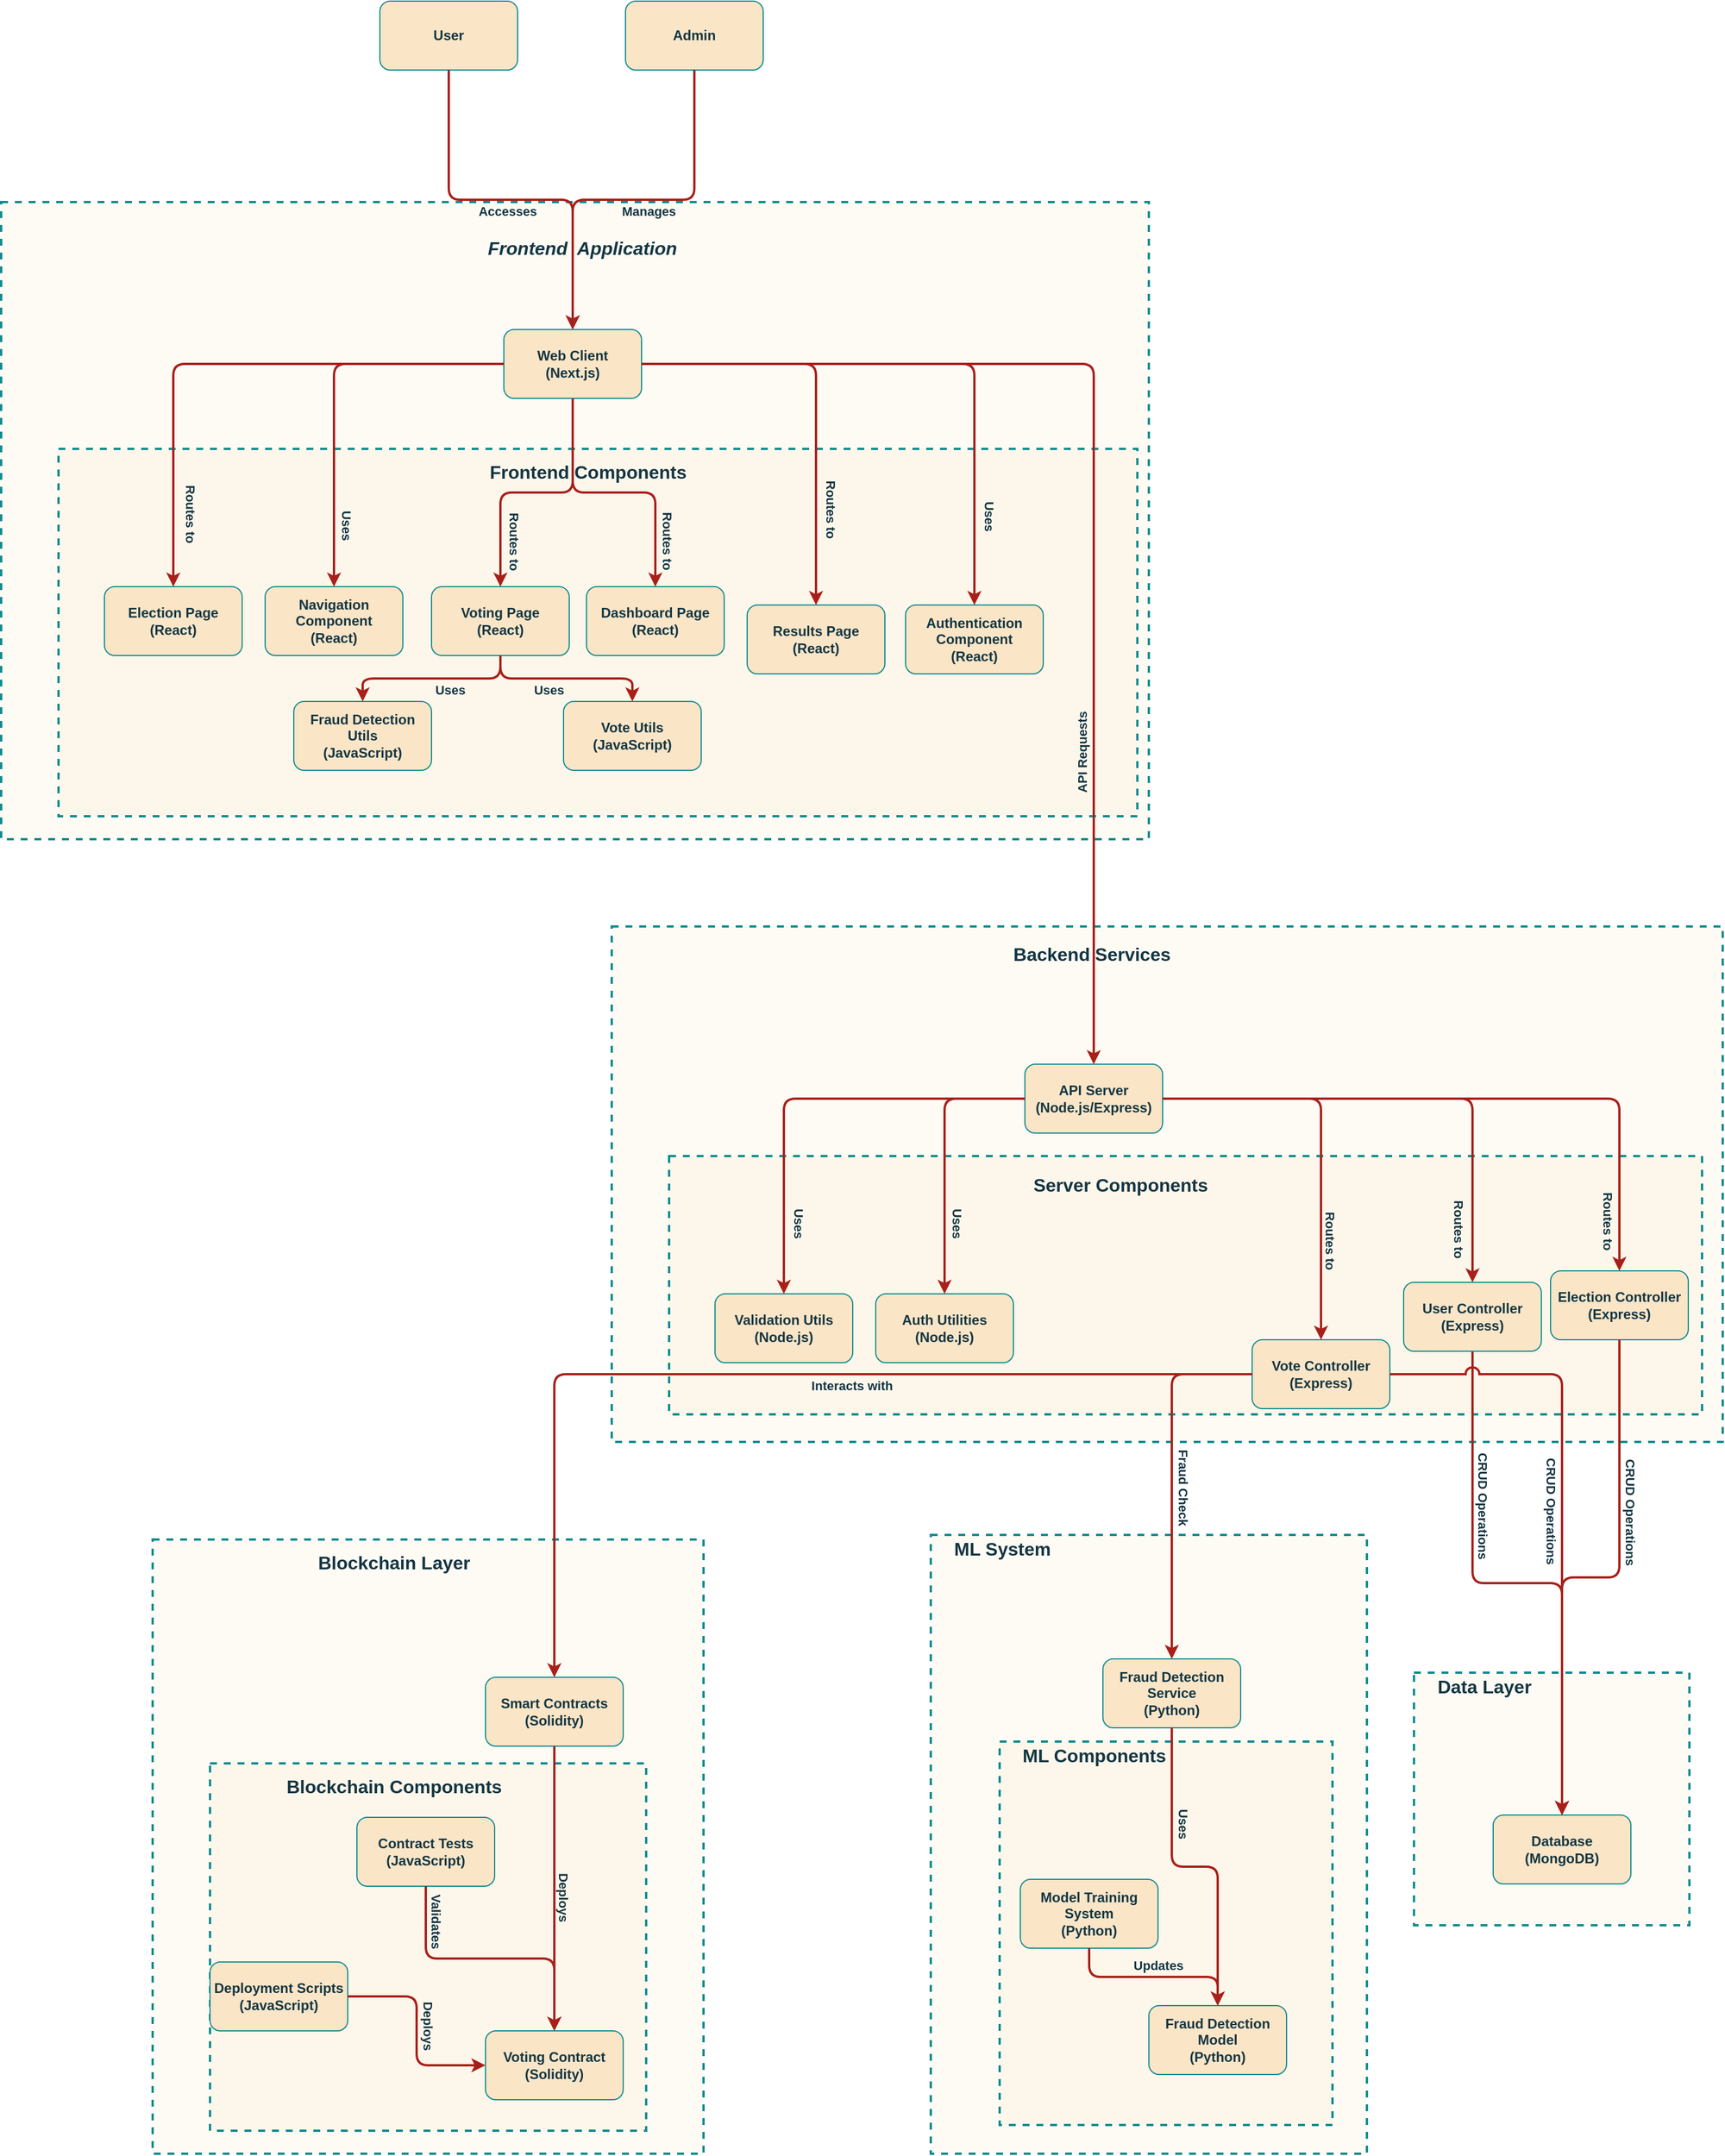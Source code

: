 <mxfile version="26.0.5">
  <diagram id="codeviz-diagram" name="System Diagram">
    <mxGraphModel dx="1750" dy="870" grid="1" gridSize="10" guides="1" tooltips="1" connect="1" arrows="1" fold="1" page="1" pageScale="1" pageWidth="827" pageHeight="1169" math="0" shadow="0" adaptiveColors="simple">
      <root>
        <mxCell id="0" />
        <mxCell id="1" parent="0" />
        <mxCell id="subGraph1" value="" style="html=1;whiteSpace=wrap;container=1;fillColor=#FAE5C7;strokeColor=#0F8B8D;dashed=1;fillOpacity=20;strokeWidth=2;containerType=none;recursiveResize=0;movable=1;resizable=1;autosize=0;dropTarget=0;labelBackgroundColor=none;fontColor=#143642;fontStyle=1" parent="1" vertex="1">
          <mxGeometry x="130" y="399" width="1000" height="555" as="geometry" />
        </mxCell>
        <mxCell id="subGraph0" value="" style="html=1;whiteSpace=wrap;container=1;fillColor=#FAE5C7;strokeColor=#0F8B8D;dashed=1;fillOpacity=20;strokeWidth=2;containerType=none;recursiveResize=0;movable=1;resizable=1;autosize=0;dropTarget=0;labelBackgroundColor=none;fontColor=#143642;fontStyle=1" parent="subGraph1" vertex="1">
          <mxGeometry x="50" y="215" width="940" height="320" as="geometry" />
        </mxCell>
        <mxCell id="AuthComponent" value="Authentication Component&lt;br&gt;(React)" style="rounded=1;whiteSpace=wrap;html=1;fillColor=#FAE5C7;labelBackgroundColor=none;strokeColor=#0F8B8D;fontColor=#143642;fontStyle=1" parent="subGraph0" vertex="1">
          <mxGeometry x="738" y="136" width="120" height="60" as="geometry" />
        </mxCell>
        <mxCell id="DashboardPage" value="Dashboard Page&lt;br&gt;(React)" style="rounded=1;whiteSpace=wrap;html=1;fillColor=#FAE5C7;labelBackgroundColor=none;strokeColor=#0F8B8D;fontColor=#143642;fontStyle=1" parent="subGraph0" vertex="1">
          <mxGeometry x="460" y="120" width="120" height="60" as="geometry" />
        </mxCell>
        <mxCell id="ElectionPage" value="Election Page&lt;br&gt;(React)" style="rounded=1;whiteSpace=wrap;html=1;fillColor=#FAE5C7;labelBackgroundColor=none;strokeColor=#0F8B8D;fontColor=#143642;fontStyle=1" parent="subGraph0" vertex="1">
          <mxGeometry x="40" y="120" width="120" height="60" as="geometry" />
        </mxCell>
        <mxCell id="FraudDetection" value="Fraud Detection Utils&lt;br&gt;(JavaScript)" style="rounded=1;whiteSpace=wrap;html=1;fillColor=#FAE5C7;labelBackgroundColor=none;strokeColor=#0F8B8D;fontColor=#143642;fontStyle=1" parent="subGraph0" vertex="1">
          <mxGeometry x="205" y="220" width="120" height="60" as="geometry" />
        </mxCell>
        <mxCell id="NavComponent" value="Navigation Component&lt;br&gt;(React)" style="rounded=1;whiteSpace=wrap;html=1;fillColor=#FAE5C7;labelBackgroundColor=none;strokeColor=#0F8B8D;fontColor=#143642;fontStyle=1" parent="subGraph0" vertex="1">
          <mxGeometry x="180" y="120" width="120" height="60" as="geometry" />
        </mxCell>
        <mxCell id="ResultsPage" value="Results Page&lt;br&gt;(React)" style="rounded=1;whiteSpace=wrap;html=1;fillColor=#FAE5C7;labelBackgroundColor=none;strokeColor=#0F8B8D;fontColor=#143642;fontStyle=1" parent="subGraph0" vertex="1">
          <mxGeometry x="600" y="136" width="120" height="60" as="geometry" />
        </mxCell>
        <mxCell id="VotePage" value="Voting Page&lt;br&gt;(React)" style="rounded=1;whiteSpace=wrap;html=1;fillColor=#FAE5C7;labelBackgroundColor=none;strokeColor=#0F8B8D;fontColor=#143642;fontStyle=1" parent="subGraph0" vertex="1">
          <mxGeometry x="325" y="120" width="120" height="60" as="geometry" />
        </mxCell>
        <mxCell id="VoteUtils" value="Vote Utils&lt;br&gt;(JavaScript)" style="rounded=1;whiteSpace=wrap;html=1;fillColor=#FAE5C7;labelBackgroundColor=none;strokeColor=#0F8B8D;fontColor=#143642;fontStyle=1" parent="subGraph0" vertex="1">
          <mxGeometry x="440" y="220" width="120" height="60" as="geometry" />
        </mxCell>
        <mxCell id="subGraph0_label" value="&lt;font style=&quot;font-size: 16px;&quot;&gt;Frontend Components&lt;/font&gt;" style="edgeLabel;html=1;align=center;verticalAlign=middle;resizable=0;labelBackgroundColor=none;spacing=5;fontColor=#143642;fontStyle=1" parent="subGraph1" vertex="1">
          <mxGeometry x="79" y="223" width="864" height="24" as="geometry" />
        </mxCell>
        <mxCell id="ClientApp" value="Web Client&lt;br&gt;(Next.js)" style="rounded=1;whiteSpace=wrap;html=1;fillColor=#FAE5C7;labelBackgroundColor=none;strokeColor=#0F8B8D;fontColor=#143642;fontStyle=1" parent="subGraph1" vertex="1">
          <mxGeometry x="438" y="111" width="120" height="60" as="geometry" />
        </mxCell>
        <mxCell id="subGraph1_label" value="&lt;font style=&quot;font-size: 16px;&quot;&gt;&lt;i&gt;Frontend&amp;nbsp; Application&lt;/i&gt;&lt;/font&gt;" style="edgeLabel;html=1;align=center;verticalAlign=middle;resizable=0;labelBackgroundColor=none;spacing=5;fontColor=#143642;fontStyle=1" parent="1" vertex="1">
          <mxGeometry x="174" y="427" width="924" height="24" as="geometry" />
        </mxCell>
        <mxCell id="subGraph3" value="" style="html=1;whiteSpace=wrap;container=1;fillColor=#FAE5C7;strokeColor=#0F8B8D;dashed=1;fillOpacity=20;strokeWidth=2;containerType=none;recursiveResize=0;movable=1;resizable=1;autosize=0;dropTarget=0;labelBackgroundColor=none;fontColor=#143642;fontStyle=1" parent="1" vertex="1">
          <mxGeometry x="662" y="1030" width="968" height="449" as="geometry" />
        </mxCell>
        <mxCell id="subGraph2" value="" style="html=1;whiteSpace=wrap;container=1;fillColor=#FAE5C7;strokeColor=#0F8B8D;dashed=1;fillOpacity=20;strokeWidth=2;containerType=none;recursiveResize=0;movable=1;resizable=1;autosize=0;dropTarget=0;labelBackgroundColor=none;fontColor=#143642;fontStyle=1" parent="subGraph3" vertex="1">
          <mxGeometry x="50" y="200" width="900" height="225" as="geometry" />
        </mxCell>
        <mxCell id="AuthUtils" value="Auth Utilities&lt;br&gt;(Node.js)" style="rounded=1;whiteSpace=wrap;html=1;fillColor=#FAE5C7;labelBackgroundColor=none;strokeColor=#0F8B8D;fontColor=#143642;fontStyle=1" parent="subGraph2" vertex="1">
          <mxGeometry x="180" y="120" width="120" height="60" as="geometry" />
        </mxCell>
        <mxCell id="ElectionController" value="Election Controller&lt;br&gt;(Express)" style="rounded=1;whiteSpace=wrap;html=1;fillColor=#FAE5C7;labelBackgroundColor=none;strokeColor=#0F8B8D;fontColor=#143642;fontStyle=1" parent="subGraph2" vertex="1">
          <mxGeometry x="768" y="100" width="120" height="60" as="geometry" />
        </mxCell>
        <mxCell id="ValidationUtils" value="Validation Utils&lt;br&gt;(Node.js)" style="rounded=1;whiteSpace=wrap;html=1;fillColor=#FAE5C7;labelBackgroundColor=none;strokeColor=#0F8B8D;fontColor=#143642;fontStyle=1" parent="subGraph2" vertex="1">
          <mxGeometry x="40" y="120" width="120" height="60" as="geometry" />
        </mxCell>
        <mxCell id="VoteController" value="Vote Controller&lt;br&gt;(Express)" style="rounded=1;whiteSpace=wrap;html=1;fillColor=#FAE5C7;labelBackgroundColor=none;strokeColor=#0F8B8D;fontColor=#143642;fontStyle=1" parent="subGraph2" vertex="1">
          <mxGeometry x="508" y="160" width="120" height="60" as="geometry" />
        </mxCell>
        <mxCell id="subGraph2_label" value="&lt;font style=&quot;font-size: 16px;&quot;&gt;Server Components&lt;/font&gt;" style="edgeLabel;html=1;align=center;verticalAlign=middle;resizable=0;labelBackgroundColor=none;spacing=5;fontColor=#143642;fontStyle=1" parent="subGraph3" vertex="1">
          <mxGeometry x="81" y="213" width="724" height="24" as="geometry" />
        </mxCell>
        <mxCell id="APIServer" value="API Server&lt;br&gt;(Node.js/Express)" style="rounded=1;whiteSpace=wrap;html=1;fillColor=#FAE5C7;labelBackgroundColor=none;strokeColor=#0F8B8D;fontColor=#143642;fontStyle=1" parent="subGraph3" vertex="1">
          <mxGeometry x="360" y="120" width="120" height="60" as="geometry" />
        </mxCell>
        <mxCell id="subGraph3_label" value="&lt;font style=&quot;font-size: 16px;&quot;&gt;Backend Services&lt;/font&gt;" style="edgeLabel;html=1;align=center;verticalAlign=middle;resizable=0;labelBackgroundColor=none;spacing=5;fontColor=#143642;fontStyle=1" parent="1" vertex="1">
          <mxGeometry x="688" y="1042" width="784" height="24" as="geometry" />
        </mxCell>
        <mxCell id="subGraph5" value="" style="html=1;whiteSpace=wrap;container=1;fillColor=#FAE5C7;strokeColor=#0F8B8D;dashed=1;fillOpacity=20;strokeWidth=2;containerType=none;recursiveResize=0;movable=1;resizable=1;autosize=0;dropTarget=0;labelBackgroundColor=none;fontColor=#143642;fontStyle=1" parent="1" vertex="1">
          <mxGeometry x="262" y="1564" width="480" height="535" as="geometry" />
        </mxCell>
        <mxCell id="subGraph4" value="" style="html=1;whiteSpace=wrap;container=1;fillColor=#FAE5C7;strokeColor=#0F8B8D;dashed=1;fillOpacity=20;strokeWidth=2;containerType=none;recursiveResize=0;movable=1;resizable=1;autosize=0;dropTarget=0;labelBackgroundColor=none;fontColor=#143642;fontStyle=1" parent="subGraph5" vertex="1">
          <mxGeometry x="50" y="195" width="380" height="320" as="geometry" />
        </mxCell>
        <mxCell id="ContractTests" value="Contract Tests&lt;br&gt;(JavaScript)" style="rounded=1;whiteSpace=wrap;html=1;fillColor=#FAE5C7;labelBackgroundColor=none;strokeColor=#0F8B8D;fontColor=#143642;fontStyle=1" parent="subGraph4" vertex="1">
          <mxGeometry x="128" y="47" width="120" height="60" as="geometry" />
        </mxCell>
        <mxCell id="DeployScripts" value="Deployment Scripts&lt;br&gt;(JavaScript)" style="rounded=1;whiteSpace=wrap;html=1;fillColor=#FAE5C7;labelBackgroundColor=none;strokeColor=#0F8B8D;fontColor=#143642;fontStyle=1" parent="subGraph4" vertex="1">
          <mxGeometry y="173" width="120" height="60" as="geometry" />
        </mxCell>
        <mxCell id="VotingContract" value="Voting Contract&lt;br&gt;(Solidity)" style="rounded=1;whiteSpace=wrap;html=1;fillColor=#FAE5C7;labelBackgroundColor=none;strokeColor=#0F8B8D;fontColor=#143642;fontStyle=1" parent="subGraph4" vertex="1">
          <mxGeometry x="240" y="233" width="120" height="60" as="geometry" />
        </mxCell>
        <mxCell id="subGraph4_label" value="&lt;font style=&quot;font-size: 16px;&quot;&gt;Blockchain Components&lt;/font&gt;" style="edgeLabel;html=1;align=center;verticalAlign=middle;resizable=0;labelBackgroundColor=none;spacing=5;fontColor=#143642;fontStyle=1" parent="subGraph5" vertex="1">
          <mxGeometry x="58" y="203" width="304" height="24" as="geometry" />
        </mxCell>
        <mxCell id="SmartContracts" value="Smart Contracts&lt;br&gt;(Solidity)" style="rounded=1;whiteSpace=wrap;html=1;fillColor=#FAE5C7;labelBackgroundColor=none;strokeColor=#0F8B8D;fontColor=#143642;fontStyle=1" parent="subGraph5" vertex="1">
          <mxGeometry x="290" y="120" width="120" height="60" as="geometry" />
        </mxCell>
        <mxCell id="subGraph5_label" value="&lt;font style=&quot;font-size: 16px;&quot;&gt;Blockchain Layer&lt;/font&gt;" style="edgeLabel;html=1;align=center;verticalAlign=middle;resizable=0;labelBackgroundColor=none;spacing=5;fontColor=#143642;fontStyle=1" parent="1" vertex="1">
          <mxGeometry x="270" y="1572" width="404" height="24" as="geometry" />
        </mxCell>
        <mxCell id="subGraph7" value="" style="html=1;whiteSpace=wrap;container=1;fillColor=#FAE5C7;strokeColor=#0F8B8D;dashed=1;fillOpacity=20;strokeWidth=2;containerType=none;recursiveResize=0;movable=1;resizable=1;autosize=0;dropTarget=0;labelBackgroundColor=none;fontColor=#143642;fontStyle=1" parent="1" vertex="1">
          <mxGeometry x="940" y="1560" width="380" height="539" as="geometry" />
        </mxCell>
        <mxCell id="subGraph6" value="" style="html=1;whiteSpace=wrap;container=1;fillColor=#FAE5C7;strokeColor=#0F8B8D;dashed=1;fillOpacity=20;strokeWidth=2;containerType=none;recursiveResize=0;movable=1;resizable=1;autosize=0;dropTarget=0;labelBackgroundColor=none;fontColor=#143642;fontStyle=1" parent="subGraph7" vertex="1">
          <mxGeometry x="60" y="180" width="290" height="334" as="geometry" />
        </mxCell>
        <mxCell id="FraudModel" value="Fraud Detection Model&lt;br&gt;(Python)" style="rounded=1;whiteSpace=wrap;html=1;fillColor=#FAE5C7;labelBackgroundColor=none;strokeColor=#0F8B8D;fontColor=#143642;fontStyle=1" parent="subGraph6" vertex="1">
          <mxGeometry x="130" y="230" width="120" height="60" as="geometry" />
        </mxCell>
        <mxCell id="ModelTraining" value="Model Training System&lt;br&gt;(Python)" style="rounded=1;whiteSpace=wrap;html=1;fillColor=#FAE5C7;labelBackgroundColor=none;strokeColor=#0F8B8D;fontColor=#143642;fontStyle=1" parent="subGraph6" vertex="1">
          <mxGeometry x="18" y="120" width="120" height="60" as="geometry" />
        </mxCell>
        <mxCell id="subGraph6_label" value="&lt;font style=&quot;font-size: 16px;&quot;&gt;ML Components&lt;/font&gt;" style="edgeLabel;html=1;align=center;verticalAlign=middle;resizable=0;labelBackgroundColor=none;spacing=5;fontColor=#143642;fontStyle=1" parent="subGraph7" vertex="1">
          <mxGeometry x="50" y="180" width="184" height="24" as="geometry" />
        </mxCell>
        <mxCell id="MLService" value="Fraud Detection Service&lt;br&gt;(Python)" style="rounded=1;whiteSpace=wrap;html=1;fillColor=#FAE5C7;labelBackgroundColor=none;strokeColor=#0F8B8D;fontColor=#143642;fontStyle=1" parent="subGraph7" vertex="1">
          <mxGeometry x="150" y="108" width="120" height="60" as="geometry" />
        </mxCell>
        <mxCell id="y_iDRGgZpkiOHUyYzfrQ-3" style="edgeStyle=orthogonalEdgeStyle;rounded=0;orthogonalLoop=1;jettySize=auto;html=1;exitX=0.5;exitY=1;exitDx=0;exitDy=0;strokeColor=#A8201A;fontColor=#143642;fillColor=#FAE5C7;" edge="1" parent="subGraph7" source="subGraph6_label" target="subGraph6_label">
          <mxGeometry relative="1" as="geometry" />
        </mxCell>
        <mxCell id="subGraph7_label" value="&lt;font style=&quot;font-size: 16px;&quot;&gt;ML System&lt;/font&gt;" style="edgeLabel;html=1;align=center;verticalAlign=middle;resizable=0;labelBackgroundColor=none;spacing=5;fontColor=#143642;fontStyle=1" parent="1" vertex="1">
          <mxGeometry x="870" y="1560" width="264" height="24" as="geometry" />
        </mxCell>
        <mxCell id="subGraph8" value="" style="html=1;whiteSpace=wrap;container=1;fillColor=#FAE5C7;strokeColor=#0F8B8D;dashed=1;fillOpacity=20;strokeWidth=2;containerType=none;recursiveResize=0;movable=1;resizable=1;autosize=0;dropTarget=0;labelBackgroundColor=none;fontColor=#143642;fontStyle=1" parent="1" vertex="1">
          <mxGeometry x="1361" y="1680" width="240" height="220" as="geometry" />
        </mxCell>
        <mxCell id="Database" value="Database&lt;br&gt;(MongoDB)" style="rounded=1;whiteSpace=wrap;html=1;fillColor=#FAE5C7;labelBackgroundColor=none;strokeColor=#0F8B8D;fontColor=#143642;fontStyle=1" parent="subGraph8" vertex="1">
          <mxGeometry x="69" y="124" width="120" height="60" as="geometry" />
        </mxCell>
        <mxCell id="subGraph8_label" value="&lt;font style=&quot;font-size: 16px;&quot;&gt;Data Layer&lt;/font&gt;" style="edgeLabel;html=1;align=center;verticalAlign=middle;resizable=0;labelBackgroundColor=none;spacing=5;fontColor=#143642;fontStyle=1" parent="1" vertex="1">
          <mxGeometry x="1340" y="1680" width="164" height="24" as="geometry" />
        </mxCell>
        <mxCell id="Admin" value="Admin" style="rounded=1;whiteSpace=wrap;html=1;fillColor=#FAE5C7;labelBackgroundColor=none;strokeColor=#0F8B8D;fontColor=#143642;fontStyle=1" parent="1" vertex="1">
          <mxGeometry x="674" y="224" width="120" height="60" as="geometry" />
        </mxCell>
        <mxCell id="User" value="User" style="rounded=1;whiteSpace=wrap;html=1;fillColor=#FAE5C7;labelBackgroundColor=none;strokeColor=#0F8B8D;fontColor=#143642;fontStyle=1" parent="1" vertex="1">
          <mxGeometry x="460" y="224" width="120" height="60" as="geometry" />
        </mxCell>
        <mxCell id="edge-L_Admin_ClientApp_1" style="edgeStyle=orthogonalEdgeStyle;rounded=1;orthogonalLoop=1;jettySize=auto;html=1;strokeColor=#A8201A;strokeWidth=2;jumpStyle=arc;jumpSize=10;spacing=15;labelBackgroundColor=none;labelBorderColor=none;fontColor=default;fontStyle=1" parent="1" source="Admin" target="ClientApp" edge="1">
          <mxGeometry relative="1" as="geometry" />
        </mxCell>
        <mxCell id="edge-L_Admin_ClientApp_1_label" value="Manages" style="edgeLabel;html=1;align=center;verticalAlign=middle;resizable=0;points=[];labelBackgroundColor=none;fontColor=#143642;fontStyle=1" parent="edge-L_Admin_ClientApp_1" vertex="1" connectable="0">
          <mxGeometry x="-0.2" y="10" relative="1" as="geometry">
            <mxPoint x="-20" as="offset" />
          </mxGeometry>
        </mxCell>
        <mxCell id="edge-L_APIServer_AuthUtils_14" style="edgeStyle=orthogonalEdgeStyle;rounded=1;orthogonalLoop=1;jettySize=auto;html=1;strokeColor=#A8201A;strokeWidth=2;jumpStyle=arc;jumpSize=10;spacing=15;labelBackgroundColor=none;labelBorderColor=none;fontColor=default;fontStyle=1" parent="1" source="APIServer" target="AuthUtils" edge="1">
          <mxGeometry relative="1" as="geometry" />
        </mxCell>
        <mxCell id="edge-L_APIServer_AuthUtils_14_label" value="Uses" style="edgeLabel;html=1;align=center;verticalAlign=middle;resizable=0;points=[];labelBackgroundColor=none;fontColor=#143642;fontStyle=1;rotation=90;" parent="edge-L_APIServer_AuthUtils_14" vertex="1" connectable="0">
          <mxGeometry x="-0.2" y="10" relative="1" as="geometry">
            <mxPoint x="1" y="82" as="offset" />
          </mxGeometry>
        </mxCell>
        <mxCell id="edge-L_APIServer_ElectionController_12" style="edgeStyle=orthogonalEdgeStyle;rounded=1;orthogonalLoop=1;jettySize=auto;html=1;strokeColor=#A8201A;strokeWidth=2;jumpStyle=arc;jumpSize=10;spacing=15;labelBackgroundColor=none;labelBorderColor=none;fontColor=default;fontStyle=1" parent="1" source="APIServer" target="ElectionController" edge="1">
          <mxGeometry relative="1" as="geometry" />
        </mxCell>
        <mxCell id="edge-L_APIServer_ElectionController_12_label" value="Routes to" style="edgeLabel;html=1;align=center;verticalAlign=middle;resizable=0;points=[];labelBackgroundColor=none;fontColor=#143642;fontStyle=1;rotation=90;" parent="edge-L_APIServer_ElectionController_12" vertex="1" connectable="0">
          <mxGeometry x="-0.2" y="10" relative="1" as="geometry">
            <mxPoint x="169" y="116" as="offset" />
          </mxGeometry>
        </mxCell>
        <mxCell id="edge-L_APIServer_UserController_11" style="edgeStyle=orthogonalEdgeStyle;rounded=1;orthogonalLoop=1;jettySize=auto;html=1;strokeColor=#A8201A;strokeWidth=2;jumpStyle=arc;jumpSize=10;spacing=15;labelBackgroundColor=none;labelBorderColor=none;fontColor=default;fontStyle=1" parent="1" source="APIServer" target="UserController" edge="1">
          <mxGeometry relative="1" as="geometry" />
        </mxCell>
        <mxCell id="edge-L_APIServer_UserController_11_label" value="Routes to" style="edgeLabel;html=1;align=center;verticalAlign=middle;resizable=0;points=[];labelBackgroundColor=none;fontColor=#143642;fontStyle=1;rotation=90;" parent="edge-L_APIServer_UserController_11" vertex="1" connectable="0">
          <mxGeometry x="-0.2" y="10" relative="1" as="geometry">
            <mxPoint x="86" y="123" as="offset" />
          </mxGeometry>
        </mxCell>
        <mxCell id="edge-L_APIServer_ValidationUtils_15" style="edgeStyle=orthogonalEdgeStyle;rounded=1;orthogonalLoop=1;jettySize=auto;html=1;strokeColor=#A8201A;strokeWidth=2;jumpStyle=arc;jumpSize=10;spacing=15;labelBackgroundColor=none;labelBorderColor=none;fontColor=default;fontStyle=1" parent="1" source="APIServer" target="ValidationUtils" edge="1">
          <mxGeometry relative="1" as="geometry" />
        </mxCell>
        <mxCell id="edge-L_APIServer_ValidationUtils_15_label" value="Uses" style="edgeLabel;html=1;align=center;verticalAlign=middle;resizable=0;points=[];labelBackgroundColor=none;fontColor=#143642;fontStyle=1;rotation=90;" parent="edge-L_APIServer_ValidationUtils_15" vertex="1" connectable="0">
          <mxGeometry x="-0.2" y="10" relative="1" as="geometry">
            <mxPoint x="-45" y="98" as="offset" />
          </mxGeometry>
        </mxCell>
        <mxCell id="edge-L_APIServer_VoteController_13" style="edgeStyle=orthogonalEdgeStyle;rounded=1;orthogonalLoop=1;jettySize=auto;html=1;strokeColor=#A8201A;strokeWidth=2;jumpStyle=arc;jumpSize=10;spacing=15;labelBackgroundColor=none;labelBorderColor=none;fontColor=default;fontStyle=1" parent="1" source="APIServer" target="VoteController" edge="1">
          <mxGeometry relative="1" as="geometry" />
        </mxCell>
        <mxCell id="edge-L_APIServer_VoteController_13_label" value="Routes to" style="edgeLabel;html=1;align=center;verticalAlign=middle;resizable=0;points=[];labelBackgroundColor=none;fontColor=#143642;fontStyle=1;rotation=90;" parent="edge-L_APIServer_VoteController_13" vertex="1" connectable="0">
          <mxGeometry x="-0.2" y="10" relative="1" as="geometry">
            <mxPoint x="-2" y="122" as="offset" />
          </mxGeometry>
        </mxCell>
        <mxCell id="edge-L_ClientApp_APIServer_10" style="edgeStyle=orthogonalEdgeStyle;rounded=1;orthogonalLoop=1;jettySize=auto;html=1;strokeColor=#A8201A;strokeWidth=2;jumpStyle=arc;jumpSize=10;spacing=15;labelBackgroundColor=none;labelBorderColor=none;fontColor=default;fontStyle=1" parent="1" source="ClientApp" target="APIServer" edge="1">
          <mxGeometry relative="1" as="geometry" />
        </mxCell>
        <mxCell id="edge-L_ClientApp_APIServer_10_label" value="API Requests" style="edgeLabel;html=1;align=center;verticalAlign=middle;resizable=0;points=[];labelBackgroundColor=none;fontColor=#143642;rotation=-90;fontStyle=1" parent="edge-L_ClientApp_APIServer_10" vertex="1" connectable="0">
          <mxGeometry x="-0.2" y="10" relative="1" as="geometry">
            <mxPoint x="-20" y="331" as="offset" />
          </mxGeometry>
        </mxCell>
        <mxCell id="edge-L_ClientApp_AuthComponent_3" style="edgeStyle=orthogonalEdgeStyle;rounded=1;orthogonalLoop=1;jettySize=auto;html=1;strokeColor=#A8201A;strokeWidth=2;jumpStyle=arc;jumpSize=10;spacing=15;labelBackgroundColor=none;labelBorderColor=none;fontColor=default;fontStyle=1" parent="1" source="ClientApp" target="AuthComponent" edge="1">
          <mxGeometry relative="1" as="geometry" />
        </mxCell>
        <mxCell id="edge-L_ClientApp_AuthComponent_3_label" value="Uses" style="edgeLabel;html=1;align=center;verticalAlign=middle;resizable=0;points=[];labelBackgroundColor=none;fontColor=#143642;rotation=90;fontStyle=1" parent="edge-L_ClientApp_AuthComponent_3" vertex="1" connectable="0">
          <mxGeometry x="-0.2" y="10" relative="1" as="geometry">
            <mxPoint x="103" y="142" as="offset" />
          </mxGeometry>
        </mxCell>
        <mxCell id="edge-L_ClientApp_DashboardPage_4" style="edgeStyle=orthogonalEdgeStyle;rounded=1;orthogonalLoop=1;jettySize=auto;html=1;strokeColor=#A8201A;strokeWidth=2;jumpStyle=arc;jumpSize=10;spacing=15;labelBackgroundColor=none;labelBorderColor=none;fontColor=default;fontStyle=1" parent="1" source="ClientApp" target="DashboardPage" edge="1">
          <mxGeometry relative="1" as="geometry" />
        </mxCell>
        <mxCell id="edge-L_ClientApp_DashboardPage_4_label" value="Routes to" style="edgeLabel;html=1;align=center;verticalAlign=middle;resizable=0;points=[];labelBackgroundColor=none;fontColor=#143642;rotation=90;fontStyle=1" parent="edge-L_ClientApp_DashboardPage_4" vertex="1" connectable="0">
          <mxGeometry x="-0.2" y="10" relative="1" as="geometry">
            <mxPoint x="70" y="52" as="offset" />
          </mxGeometry>
        </mxCell>
        <mxCell id="edge-L_ClientApp_ElectionPage_5" style="edgeStyle=orthogonalEdgeStyle;rounded=1;orthogonalLoop=1;jettySize=auto;html=1;strokeColor=#A8201A;strokeWidth=2;jumpStyle=arc;jumpSize=10;spacing=15;labelBackgroundColor=none;labelBorderColor=none;fontColor=default;fontStyle=1" parent="1" source="ClientApp" target="ElectionPage" edge="1">
          <mxGeometry relative="1" as="geometry" />
        </mxCell>
        <mxCell id="edge-L_ClientApp_ElectionPage_5_label" value="Routes to" style="edgeLabel;html=1;align=center;verticalAlign=middle;resizable=0;points=[];labelBackgroundColor=none;fontColor=#143642;fontStyle=1;rotation=90;" parent="edge-L_ClientApp_ElectionPage_5" vertex="1" connectable="0">
          <mxGeometry x="-0.2" y="10" relative="1" as="geometry">
            <mxPoint x="-80" y="120" as="offset" />
          </mxGeometry>
        </mxCell>
        <mxCell id="edge-L_ClientApp_NavComponent_2" style="edgeStyle=orthogonalEdgeStyle;rounded=1;orthogonalLoop=1;jettySize=auto;html=1;strokeColor=#A8201A;strokeWidth=2;jumpStyle=arc;jumpSize=10;spacing=15;labelBackgroundColor=none;labelBorderColor=none;fontColor=default;fontStyle=1" parent="1" source="ClientApp" target="NavComponent" edge="1">
          <mxGeometry relative="1" as="geometry" />
        </mxCell>
        <mxCell id="edge-L_ClientApp_NavComponent_2_label" value="Uses" style="edgeLabel;html=1;align=center;verticalAlign=middle;resizable=0;points=[];labelBackgroundColor=none;fontColor=#143642;fontStyle=1;rotation=90;" parent="edge-L_ClientApp_NavComponent_2" vertex="1" connectable="0">
          <mxGeometry x="-0.2" y="10" relative="1" as="geometry">
            <mxPoint y="130" as="offset" />
          </mxGeometry>
        </mxCell>
        <mxCell id="edge-L_ClientApp_ResultsPage_7" style="edgeStyle=orthogonalEdgeStyle;rounded=1;orthogonalLoop=1;jettySize=auto;html=1;strokeColor=#A8201A;strokeWidth=2;jumpStyle=arc;jumpSize=10;spacing=15;labelBackgroundColor=none;labelBorderColor=none;fontColor=default;fontStyle=1" parent="1" source="ClientApp" target="ResultsPage" edge="1">
          <mxGeometry relative="1" as="geometry" />
        </mxCell>
        <mxCell id="edge-L_ClientApp_ResultsPage_7_label" value="Routes to" style="edgeLabel;html=1;align=center;verticalAlign=middle;resizable=0;points=[];labelBackgroundColor=none;fontColor=#143642;rotation=90;fontStyle=1" parent="edge-L_ClientApp_ResultsPage_7" vertex="1" connectable="0">
          <mxGeometry x="-0.2" y="10" relative="1" as="geometry">
            <mxPoint x="20" y="136" as="offset" />
          </mxGeometry>
        </mxCell>
        <mxCell id="edge-L_ClientApp_VotePage_6" style="edgeStyle=orthogonalEdgeStyle;rounded=1;orthogonalLoop=1;jettySize=auto;html=1;strokeColor=#A8201A;strokeWidth=2;jumpStyle=arc;jumpSize=10;spacing=15;labelBackgroundColor=none;labelBorderColor=none;fontColor=default;fontStyle=1" parent="1" source="ClientApp" target="VotePage" edge="1">
          <mxGeometry relative="1" as="geometry" />
        </mxCell>
        <mxCell id="edge-L_ClientApp_VotePage_6_label" value="Routes to" style="edgeLabel;html=1;align=center;verticalAlign=middle;resizable=0;points=[];labelBackgroundColor=none;fontColor=#143642;fontStyle=1;rotation=90;" parent="edge-L_ClientApp_VotePage_6" vertex="1" connectable="0">
          <mxGeometry x="-0.2" y="10" relative="1" as="geometry">
            <mxPoint x="-42" y="32" as="offset" />
          </mxGeometry>
        </mxCell>
        <mxCell id="edge-L_ContractTests_VotingContract_22" style="edgeStyle=orthogonalEdgeStyle;rounded=1;orthogonalLoop=1;jettySize=auto;html=1;strokeColor=#A8201A;strokeWidth=2;jumpStyle=arc;jumpSize=10;spacing=15;labelBackgroundColor=none;labelBorderColor=none;fontColor=default;fontStyle=1" parent="1" source="ContractTests" target="VotingContract" edge="1">
          <mxGeometry relative="1" as="geometry" />
        </mxCell>
        <mxCell id="edge-L_ContractTests_VotingContract_22_label" value="Validates" style="edgeLabel;html=1;align=center;verticalAlign=middle;resizable=0;points=[];labelBackgroundColor=none;fontColor=#143642;fontStyle=1;rotation=90;" parent="edge-L_ContractTests_VotingContract_22" vertex="1" connectable="0">
          <mxGeometry x="-0.2" y="10" relative="1" as="geometry">
            <mxPoint x="-23" y="-23" as="offset" />
          </mxGeometry>
        </mxCell>
        <mxCell id="edge-L_DeployScripts_VotingContract_21" style="edgeStyle=orthogonalEdgeStyle;rounded=1;orthogonalLoop=1;jettySize=auto;html=1;strokeColor=#A8201A;strokeWidth=2;jumpStyle=arc;jumpSize=10;spacing=15;labelBackgroundColor=none;labelBorderColor=none;fontColor=default;fontStyle=1" parent="1" source="DeployScripts" target="VotingContract" edge="1">
          <mxGeometry relative="1" as="geometry" />
        </mxCell>
        <mxCell id="edge-L_DeployScripts_VotingContract_21_label" value="Deploys" style="edgeLabel;html=1;align=center;verticalAlign=middle;resizable=0;points=[];labelBackgroundColor=none;fontColor=#143642;fontStyle=1;rotation=90;" parent="edge-L_DeployScripts_VotingContract_21" vertex="1" connectable="0">
          <mxGeometry x="-0.2" y="10" relative="1" as="geometry">
            <mxPoint y="13" as="offset" />
          </mxGeometry>
        </mxCell>
        <mxCell id="edge-L_ElectionController_Database_17" style="edgeStyle=orthogonalEdgeStyle;rounded=1;orthogonalLoop=1;jettySize=auto;html=1;strokeColor=#A8201A;strokeWidth=2;jumpStyle=arc;jumpSize=10;spacing=15;labelBackgroundColor=none;labelBorderColor=none;fontColor=default;fontStyle=1" parent="1" source="ElectionController" target="Database" edge="1">
          <mxGeometry relative="1" as="geometry" />
        </mxCell>
        <mxCell id="edge-L_ElectionController_Database_17_label" value="CRUD Operations" style="edgeLabel;html=1;align=center;verticalAlign=middle;resizable=0;points=[];labelBackgroundColor=none;fontColor=#143642;fontStyle=1;rotation=90;" parent="edge-L_ElectionController_Database_17" vertex="1" connectable="0">
          <mxGeometry x="-0.2" y="10" relative="1" as="geometry">
            <mxPoint y="-36" as="offset" />
          </mxGeometry>
        </mxCell>
        <mxCell id="edge-L_MLService_FraudModel_24" style="edgeStyle=orthogonalEdgeStyle;rounded=1;orthogonalLoop=1;jettySize=auto;html=1;strokeColor=#A8201A;strokeWidth=2;jumpStyle=arc;jumpSize=10;spacing=15;labelBackgroundColor=none;labelBorderColor=none;fontColor=default;fontStyle=1" parent="1" source="MLService" target="FraudModel" edge="1">
          <mxGeometry relative="1" as="geometry" />
        </mxCell>
        <mxCell id="edge-L_MLService_FraudModel_24_label" value="Uses" style="edgeLabel;html=1;align=center;verticalAlign=middle;resizable=0;points=[];labelBackgroundColor=none;fontColor=#143642;fontStyle=1;rotation=90;" parent="edge-L_MLService_FraudModel_24" vertex="1" connectable="0">
          <mxGeometry x="-0.2" y="10" relative="1" as="geometry">
            <mxPoint y="-30" as="offset" />
          </mxGeometry>
        </mxCell>
        <mxCell id="edge-L_ModelTraining_FraudModel_25" style="edgeStyle=orthogonalEdgeStyle;rounded=1;orthogonalLoop=1;jettySize=auto;html=1;strokeColor=#A8201A;strokeWidth=2;jumpStyle=arc;jumpSize=10;spacing=15;labelBackgroundColor=none;labelBorderColor=none;fontColor=default;fontStyle=1" parent="1" source="ModelTraining" target="FraudModel" edge="1">
          <mxGeometry relative="1" as="geometry" />
        </mxCell>
        <mxCell id="edge-L_ModelTraining_FraudModel_25_label" value="Updates" style="edgeLabel;html=1;align=center;verticalAlign=middle;resizable=0;points=[];labelBackgroundColor=none;fontColor=#143642;fontStyle=1;rotation=0;" parent="edge-L_ModelTraining_FraudModel_25" vertex="1" connectable="0">
          <mxGeometry x="-0.2" y="10" relative="1" as="geometry">
            <mxPoint x="20" as="offset" />
          </mxGeometry>
        </mxCell>
        <mxCell id="edge-L_SmartContracts_VotingContract_20" style="edgeStyle=orthogonalEdgeStyle;rounded=1;orthogonalLoop=1;jettySize=auto;html=1;strokeColor=#A8201A;strokeWidth=2;jumpStyle=arc;jumpSize=10;spacing=15;labelBackgroundColor=none;labelBorderColor=none;fontColor=default;fontStyle=1" parent="1" source="SmartContracts" target="VotingContract" edge="1">
          <mxGeometry relative="1" as="geometry" />
        </mxCell>
        <mxCell id="edge-L_SmartContracts_VotingContract_20_label" value="Deploys" style="edgeLabel;html=1;align=center;verticalAlign=middle;resizable=0;points=[];labelBackgroundColor=none;fontColor=#143642;fontStyle=1;rotation=90;" parent="edge-L_SmartContracts_VotingContract_20" vertex="1" connectable="0">
          <mxGeometry x="-0.2" y="10" relative="1" as="geometry">
            <mxPoint x="-2" y="32" as="offset" />
          </mxGeometry>
        </mxCell>
        <mxCell id="edge-L_User_ClientApp_0" style="edgeStyle=orthogonalEdgeStyle;rounded=1;orthogonalLoop=1;jettySize=auto;html=1;strokeColor=#A8201A;strokeWidth=2;jumpStyle=arc;jumpSize=10;spacing=15;labelBackgroundColor=none;labelBorderColor=none;fontColor=default;fontStyle=1" parent="1" source="User" target="ClientApp" edge="1">
          <mxGeometry relative="1" as="geometry" />
        </mxCell>
        <mxCell id="edge-L_User_ClientApp_0_label" value="Accesses" style="edgeLabel;html=1;align=center;verticalAlign=middle;resizable=0;points=[];labelBackgroundColor=none;fontColor=#143642;fontStyle=1" parent="edge-L_User_ClientApp_0" vertex="1" connectable="0">
          <mxGeometry x="-0.2" y="10" relative="1" as="geometry">
            <mxPoint x="30" y="20" as="offset" />
          </mxGeometry>
        </mxCell>
        <mxCell id="edge-L_UserController_Database_16" style="edgeStyle=orthogonalEdgeStyle;rounded=1;orthogonalLoop=1;jettySize=auto;html=1;strokeColor=#A8201A;strokeWidth=2;jumpStyle=arc;jumpSize=10;spacing=15;labelBackgroundColor=none;labelBorderColor=none;fontColor=default;fontStyle=1" parent="1" source="UserController" target="Database" edge="1">
          <mxGeometry relative="1" as="geometry" />
        </mxCell>
        <mxCell id="edge-L_UserController_Database_16_label" value="CRUD Operations" style="edgeLabel;html=1;align=center;verticalAlign=middle;resizable=0;points=[];labelBackgroundColor=none;fontColor=#143642;fontStyle=1;rotation=90;" parent="edge-L_UserController_Database_16" vertex="1" connectable="0">
          <mxGeometry x="-0.2" y="10" relative="1" as="geometry">
            <mxPoint x="-1" y="-59" as="offset" />
          </mxGeometry>
        </mxCell>
        <mxCell id="edge-L_VoteController_Database_18" style="edgeStyle=orthogonalEdgeStyle;rounded=1;orthogonalLoop=1;jettySize=auto;html=1;strokeColor=#A8201A;strokeWidth=2;jumpStyle=arc;jumpSize=10;spacing=15;labelBackgroundColor=none;labelBorderColor=none;fontColor=default;fontStyle=1" parent="1" source="VoteController" target="Database" edge="1">
          <mxGeometry relative="1" as="geometry" />
        </mxCell>
        <mxCell id="edge-L_VoteController_Database_18_label" value="CRUD Operations" style="edgeLabel;html=1;align=center;verticalAlign=middle;resizable=0;points=[];labelBackgroundColor=none;fontColor=#143642;fontStyle=1;rotation=90;" parent="edge-L_VoteController_Database_18" vertex="1" connectable="0">
          <mxGeometry x="-0.2" y="10" relative="1" as="geometry">
            <mxPoint x="-19" y="55" as="offset" />
          </mxGeometry>
        </mxCell>
        <mxCell id="edge-L_VoteController_MLService_23" style="edgeStyle=orthogonalEdgeStyle;rounded=1;orthogonalLoop=1;jettySize=auto;html=1;strokeColor=#A8201A;strokeWidth=2;jumpStyle=arc;jumpSize=10;spacing=15;labelBackgroundColor=none;labelBorderColor=none;fontColor=default;fontStyle=1" parent="1" source="VoteController" target="MLService" edge="1">
          <mxGeometry relative="1" as="geometry" />
        </mxCell>
        <mxCell id="edge-L_VoteController_MLService_23_label" value="Fraud Check" style="edgeLabel;html=1;align=center;verticalAlign=middle;resizable=0;points=[];labelBackgroundColor=none;fontColor=#143642;fontStyle=1;rotation=90;" parent="edge-L_VoteController_MLService_23" vertex="1" connectable="0">
          <mxGeometry x="-0.2" y="10" relative="1" as="geometry">
            <mxPoint y="41" as="offset" />
          </mxGeometry>
        </mxCell>
        <mxCell id="edge-L_VoteController_SmartContracts_19" style="edgeStyle=orthogonalEdgeStyle;rounded=1;orthogonalLoop=1;jettySize=auto;html=1;strokeColor=#A8201A;strokeWidth=2;jumpStyle=arc;jumpSize=10;spacing=15;labelBackgroundColor=none;labelBorderColor=none;fontColor=default;fontStyle=1" parent="1" source="VoteController" target="SmartContracts" edge="1">
          <mxGeometry relative="1" as="geometry" />
        </mxCell>
        <mxCell id="edge-L_VoteController_SmartContracts_19_label" value="Interacts with" style="edgeLabel;html=1;align=center;verticalAlign=middle;resizable=0;points=[];labelBackgroundColor=none;fontColor=#143642;fontStyle=1" parent="edge-L_VoteController_SmartContracts_19" vertex="1" connectable="0">
          <mxGeometry x="-0.2" y="10" relative="1" as="geometry">
            <mxPoint as="offset" />
          </mxGeometry>
        </mxCell>
        <mxCell id="edge-L_VotePage_FraudDetection_9" style="edgeStyle=orthogonalEdgeStyle;rounded=1;orthogonalLoop=1;jettySize=auto;html=1;strokeColor=#A8201A;strokeWidth=2;jumpStyle=arc;jumpSize=10;spacing=15;labelBackgroundColor=none;labelBorderColor=none;fontColor=default;fontStyle=1" parent="1" source="VotePage" target="FraudDetection" edge="1">
          <mxGeometry relative="1" as="geometry" />
        </mxCell>
        <mxCell id="edge-L_VotePage_FraudDetection_9_label" value="Uses" style="edgeLabel;html=1;align=center;verticalAlign=middle;resizable=0;points=[];labelBackgroundColor=none;fontColor=#143642;fontStyle=1" parent="edge-L_VotePage_FraudDetection_9" vertex="1" connectable="0">
          <mxGeometry x="-0.2" y="10" relative="1" as="geometry">
            <mxPoint as="offset" />
          </mxGeometry>
        </mxCell>
        <mxCell id="edge-L_VotePage_VoteUtils_8" style="edgeStyle=orthogonalEdgeStyle;rounded=1;orthogonalLoop=1;jettySize=auto;html=1;strokeColor=#A8201A;strokeWidth=2;jumpStyle=arc;jumpSize=10;spacing=15;labelBackgroundColor=none;labelBorderColor=none;fontColor=default;fontStyle=1" parent="1" source="VotePage" target="VoteUtils" edge="1">
          <mxGeometry relative="1" as="geometry" />
        </mxCell>
        <mxCell id="edge-L_VotePage_VoteUtils_8_label" value="Uses" style="edgeLabel;html=1;align=center;verticalAlign=middle;resizable=0;points=[];labelBackgroundColor=none;fontColor=#143642;fontStyle=1" parent="edge-L_VotePage_VoteUtils_8" vertex="1" connectable="0">
          <mxGeometry x="-0.2" y="10" relative="1" as="geometry">
            <mxPoint y="20" as="offset" />
          </mxGeometry>
        </mxCell>
        <mxCell id="UserController" value="User Controller&lt;br&gt;(Express)" style="rounded=1;whiteSpace=wrap;html=1;fillColor=#FAE5C7;labelBackgroundColor=none;strokeColor=#0F8B8D;fontColor=#143642;fontStyle=1" parent="1" vertex="1">
          <mxGeometry x="1352" y="1340" width="120" height="60" as="geometry" />
        </mxCell>
      </root>
    </mxGraphModel>
  </diagram>
</mxfile>
